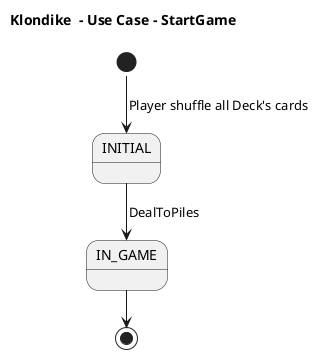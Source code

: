 @startuml UseCaseStartGame
!pragma layout smetana

title Klondike  - Use Case - StartGame
state INITIAL
state IN_GAME
[*] --> INITIAL:  Player shuffle all Deck's cards
INITIAL --> IN_GAME: DealToPiles
IN_GAME --> [*]
@enduml